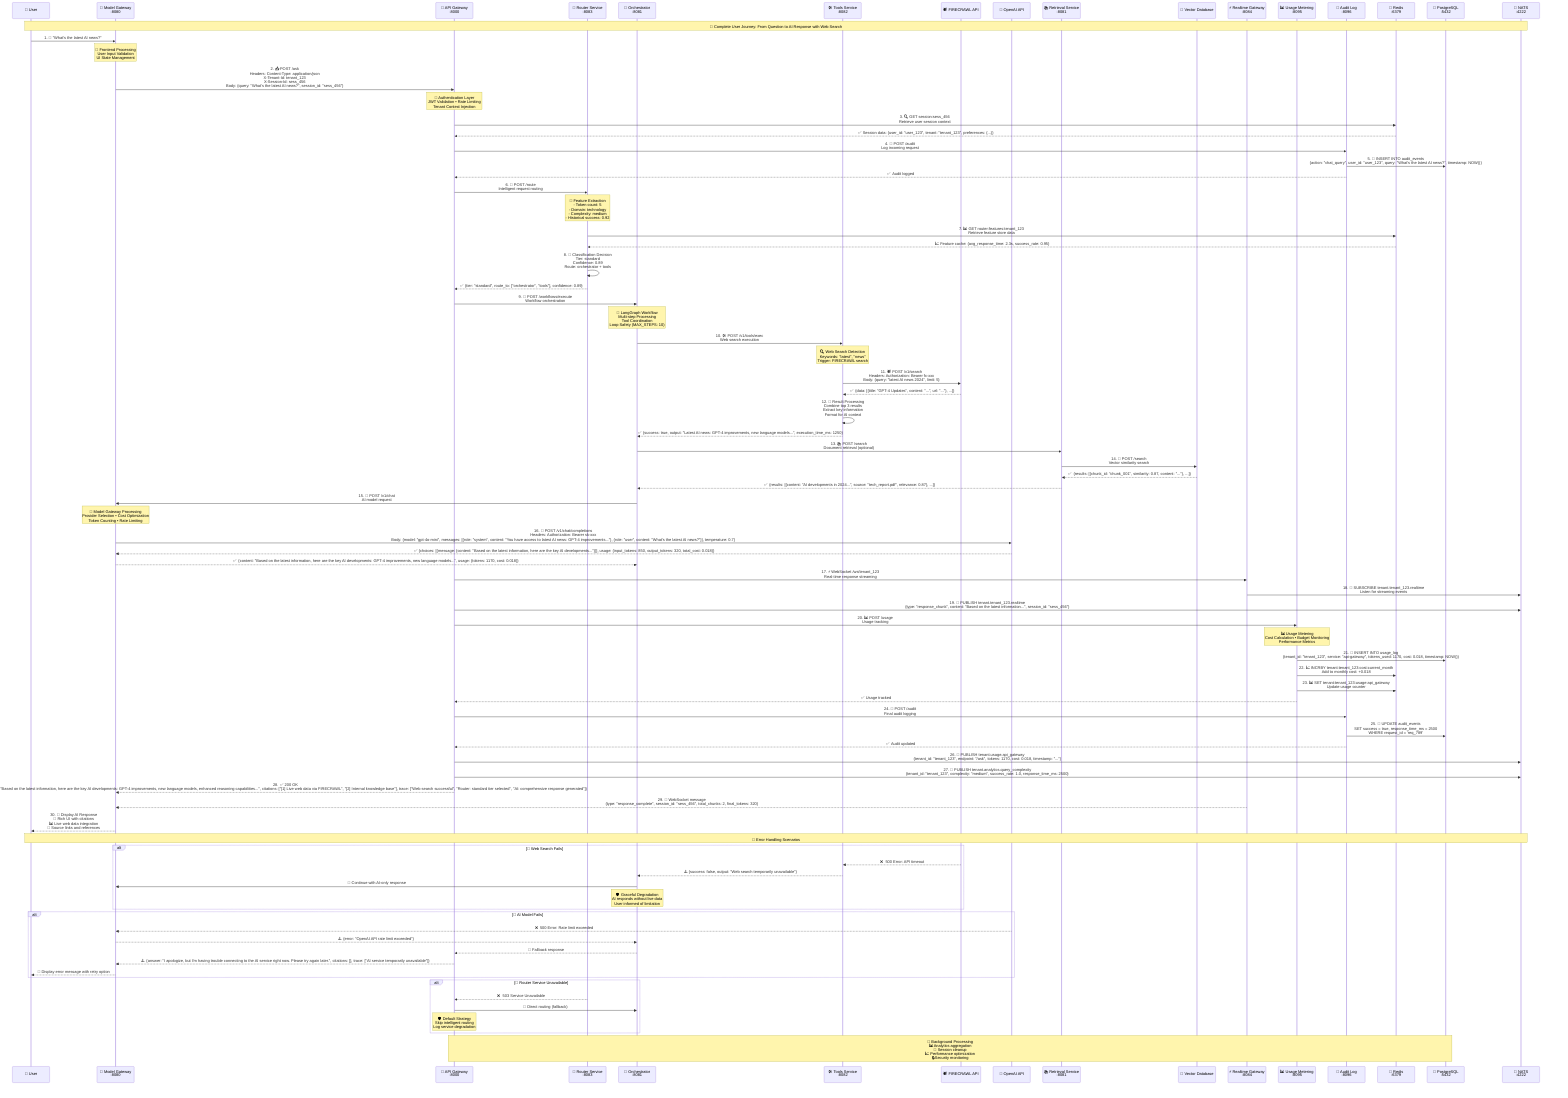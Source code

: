 sequenceDiagram
    participant 👤 as 👤 User
    participant 🤖 as 🤖 AI Chatbot UI<br/>:3001
    participant 🚪 as 🚪 API Gateway<br/>:8000
    participant 🎯 as 🎯 Router Service<br/>:8083
    participant 🎼 as 🎼 Orchestrator<br/>:8081
    participant 🛠️ as 🛠️ Tools Service<br/>:8082
    participant 🕷️ as 🕷️ FIRECRAWL API
    participant 🤖 as 🤖 Model Gateway<br/>:8080
    participant 🧠 as 🧠 OpenAI API
    participant 📚 as 📚 Retrieval Service<br/>:8081
    participant 🧮 as 🧮 Vector Database
    participant ⚡ as ⚡ Realtime Gateway<br/>:8084
    participant 📊 as 📊 Usage Metering<br/>:8095
    participant 📝 as 📝 Audit Log<br/>:8096
    participant 🔴 as 🔴 Redis<br/>:6379
    participant 🐘 as 🐘 PostgreSQL<br/>:5432
    participant 📡 as 📡 NATS<br/>:4222

    Note over 👤,📡: 🌟 Complete User Journey: From Question to AI Response with Web Search

    %% Step 1: User Interaction
    👤->>🤖: 1. 💬 "What's the latest AI news?"
    Note over 🤖: 🎨 Frontend Processing<br/>User Input Validation<br/>UI State Management

    %% Step 2: API Gateway Entry
    🤖->>🚪: 2. 📤 POST /ask<br/>Headers: Content-Type: application/json<br/>X-Tenant-Id: tenant_123<br/>X-Session-Id: sess_456<br/>Body: {query: "What's the latest AI news?", session_id: "sess_456"}

    %% Step 3: Authentication & Validation
    Note over 🚪: 🔐 Authentication Layer<br/>JWT Validation • Rate Limiting<br/>Tenant Context Injection
    🚪->>🔴: 3. 🔍 GET session:sess_456<br/>Retrieve user session context
    🔴-->>🚪: ✅ Session data: {user_id: "user_123", tenant: "tenant_123", preferences: {...}}

    %% Step 4: Audit Logging
    🚪->>📝: 4. 📝 POST /audit<br/>Log incoming request
    📝->>🐘: 5. 💾 INSERT INTO audit_events<br/>{action: "chat_query", user_id: "user_123", query: "What's the latest AI news?", timestamp: NOW()}
    📝-->>🚪: ✅ Audit logged

    %% Step 5: Intelligent Routing
    🚪->>🎯: 6. 🎯 POST /route<br/>Intelligent request routing
    Note over 🎯: 🧠 Feature Extraction<br/>- Token count: 5<br/>- Domain: technology<br/>- Complexity: medium<br/>- Historical success: 0.92
    🎯->>🔴: 7. 📊 GET router:features:tenant_123<br/>Retrieve feature store data
    🔴-->>🎯: 📈 Feature cache: {avg_response_time: 2.3s, success_rate: 0.95}
    🎯->>🎯: 8. 🎯 Classification Decision<br/>Tier: standard<br/>Confidence: 0.89<br/>Route: orchestrator + tools
    🎯-->>🚪: ✅ {tier: "standard", route_to: ["orchestrator", "tools"], confidence: 0.89}

    %% Step 6: Orchestrator Processing
    🚪->>🎼: 9. 🎼 POST /workflows/execute<br/>Workflow orchestration
    Note over 🎼: 🎼 LangGraph Workflow<br/>Multi-step Processing<br/>Tool Coordination<br/>Loop Safety (MAX_STEPS: 10)

    %% Step 7: Web Search Detection & Execution
    🎼->>🛠️: 10. 🛠️ POST /v1/tools/exec<br/>Web search execution
    Note over 🛠️: 🔍 Web Search Detection<br/>Keywords: "latest", "news"<br/>Trigger: FIRECRAWL search
    🛠️->>🕷️: 11. 🕷️ POST /v1/search<br/>Headers: Authorization: Bearer fc-xxx<br/>Body: {query: "latest AI news 2024", limit: 5}
    🕷️-->>🛠️: ✅ {data: [{title: "GPT-4 Updates", content: "...", url: "..."}, ...]}
    🛠️->>🛠️: 12. 🔄 Result Processing<br/>Combine top 3 results<br/>Extract key information<br/>Format for AI context
    🛠️-->>🎼: ✅ {success: true, output: "Latest AI news: GPT-4 improvements, new language models...", execution_time_ms: 1250}

    %% Step 8: Document Retrieval (if needed)
    🎼->>📚: 13. 📚 POST /search<br/>Document retrieval (optional)
    📚->>🧮: 14. 🧮 POST /search<br/>Vector similarity search
    🧮-->>📚: ✅ {results: [{chunk_id: "chunk_001", similarity: 0.87, content: "..."}, ...]}
    📚-->>🎼: ✅ {results: [{content: "AI developments in 2024...", source: "tech_report.pdf", relevance: 0.87}, ...]}

    %% Step 9: AI Model Processing
    🎼->>🤖: 15. 🤖 POST /v1/chat<br/>AI model request
    Note over 🤖: 🧠 Model Gateway Processing<br/>Provider Selection • Cost Optimization<br/>Token Counting • Rate Limiting
    🤖->>🧠: 16. 🧠 POST /v1/chat/completions<br/>Headers: Authorization: Bearer sk-xxx<br/>Body: {model: "gpt-4o-mini", messages: [{role: "system", content: "You have access to latest AI news: GPT-4 improvements..."}, {role: "user", content: "What's the latest AI news?"}], temperature: 0.7}
    🧠-->>🤖: ✅ {choices: [{message: {content: "Based on the latest information, here are the key AI developments..."}}], usage: {input_tokens: 850, output_tokens: 320, total_cost: 0.018}}
    🤖-->>🎼: ✅ {content: "Based on the latest information, here are the key AI developments: GPT-4 improvements, new language models...", usage: {tokens: 1170, cost: 0.018}}

    %% Step 10: Real-time Streaming
    🚪->>⚡: 17. ⚡ WebSocket /ws/tenant_123<br/>Real-time response streaming
    ⚡->>📡: 18. 📡 SUBSCRIBE tenant.tenant_123.realtime<br/>Listen for streaming events
    🚪->>📡: 19. 📡 PUBLISH tenant.tenant_123.realtime<br/>{type: "response_chunk", content: "Based on the latest information...", session_id: "sess_456"}

    %% Step 11: Usage Tracking
    🚪->>📊: 20. 📊 POST /usage<br/>Usage tracking
    Note over 📊: 📊 Usage Metering<br/>Cost Calculation • Budget Monitoring<br/>Performance Metrics
    📊->>🐘: 21. 💾 INSERT INTO usage_log<br/>{tenant_id: "tenant_123", service: "api-gateway", tokens_used: 1170, cost: 0.018, timestamp: NOW()}
    📊->>🔴: 22. 📈 INCRBY tenant:tenant_123:cost:current_month<br/>Add to monthly cost: +0.018
    📊->>🔴: 23. 📊 SET tenant:tenant_123:usage:api_gateway<br/>Update usage counter
    📊-->>🚪: ✅ Usage tracked

    %% Step 12: Final Audit
    🚪->>📝: 24. 📝 POST /audit<br/>Final audit logging
    📝->>🐘: 25. 💾 UPDATE audit_events<br/>SET success = true, response_time_ms = 2500<br/>WHERE request_id = 'req_789'
    📝-->>🚪: ✅ Audit updated

    %% Step 13: Event Publishing
    🚪->>📡: 26. 📡 PUBLISH tenant.usage.api_gateway<br/>{tenant_id: "tenant_123", endpoint: "/ask", tokens: 1170, cost: 0.018, timestamp: "..."}
    🚪->>📡: 27. 📡 PUBLISH tenant.analytics.query_complexity<br/>{tenant_id: "tenant_123", complexity: "medium", success_rate: 1.0, response_time_ms: 2500}

    %% Step 14: Final Response
    🚪-->>🤖: 28. ✅ 200 OK<br/>{answer: "Based on the latest information, here are the key AI developments: GPT-4 improvements, new language models, enhanced reasoning capabilities...", citations: ["[1] Live web data via FIRECRAWL", "[2] Internal knowledge base"], trace: ["Web search successful", "Router: standard tier selected", "AI: comprehensive response generated"]}

    %% Step 15: Real-time Update
    ⚡-->>🤖: 29. 📡 WebSocket message<br/>{type: "response_complete", session_id: "sess_456", total_chunks: 2, final_tokens: 320}

    %% Step 16: User Experience
    🤖-->>👤: 30. 💬 Display AI Response<br/>🎨 Rich UI with citations<br/>📊 Live web data integration<br/>🔗 Source links and references

    %% Error Handling Branch
    Note over 👤,📡: 🚨 Error Handling Scenarios

    alt 🚨 Web Search Fails
        🕷️-->>🛠️: ❌ 500 Error: API timeout
        🛠️-->>🎼: ⚠️ {success: false, output: "Web search temporarily unavailable"}
        🎼->>🤖: 🔄 Continue with AI-only response
        Note over 🎼: 🛡️ Graceful Degradation<br/>AI responds without live data<br/>User informed of limitation
    end

    alt 🚨 AI Model Fails
        🧠-->>🤖: ❌ 500 Error: Rate limit exceeded
        🤖-->>🎼: ⚠️ {error: "OpenAI API rate limit exceeded"}
        🎼-->>🚪: 🔄 Fallback response
        🚪-->>🤖: ⚠️ {answer: "I apologize, but I'm having trouble connecting to the AI service right now. Please try again later.", citations: [], trace: ["AI service temporarily unavailable"]}
        🤖-->>👤: 💬 Display error message with retry option
    end

    alt 🚨 Router Service Unavailable
        🎯-->>🚪: ❌ 503 Service Unavailable
        🚪->>🎼: 🔄 Direct routing (fallback)
        Note over 🚪: 🛡️ Default Strategy<br/>Skip intelligent routing<br/>Log service degradation
    end

    %% Background Processing
    Note over 🚪,🐘: 🔄 Background Processing<br/>📊 Analytics aggregation<br/>🧹 Session cleanup<br/>📈 Performance optimization<br/>🔒 Security monitoring
